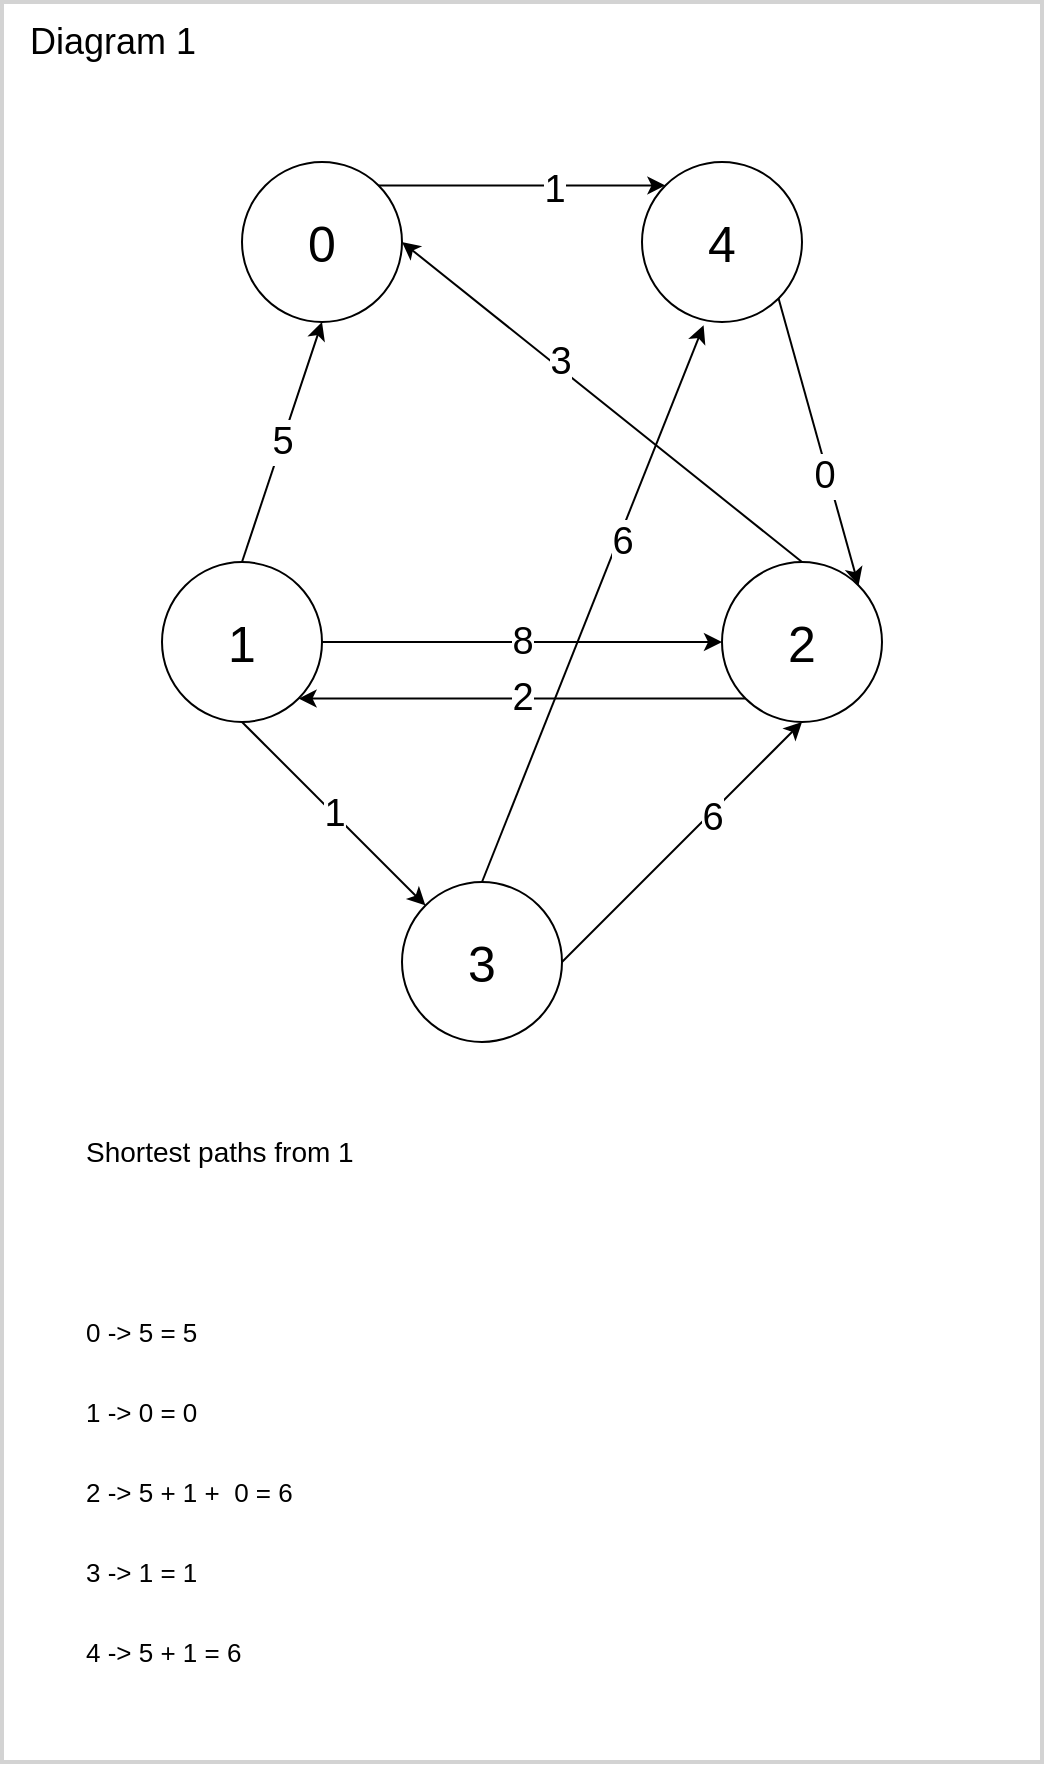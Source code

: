 <mxfile version="24.0.4" type="device">
  <diagram name="Page-1" id="30xhAr4R3MA322TDzYgH">
    <mxGraphModel dx="1318" dy="2122" grid="1" gridSize="10" guides="1" tooltips="1" connect="1" arrows="1" fold="1" page="1" pageScale="1" pageWidth="850" pageHeight="1100" math="0" shadow="0">
      <root>
        <mxCell id="0" />
        <mxCell id="1" parent="0" />
        <mxCell id="RMwohGI3W19AXYFd8NoA-13" value="" style="rounded=0;whiteSpace=wrap;html=1;fillColor=none;strokeColor=#d3d3d3;strokeWidth=2;" parent="1" vertex="1">
          <mxGeometry y="-200" width="520" height="880" as="geometry" />
        </mxCell>
        <mxCell id="RMwohGI3W19AXYFd8NoA-1" value="1" style="ellipse;whiteSpace=wrap;html=1;aspect=fixed;fontSize=25;" parent="1" vertex="1">
          <mxGeometry x="80" y="80" width="80" height="80" as="geometry" />
        </mxCell>
        <mxCell id="RMwohGI3W19AXYFd8NoA-2" value="2" style="ellipse;whiteSpace=wrap;html=1;aspect=fixed;fontSize=25;" parent="1" vertex="1">
          <mxGeometry x="360" y="80" width="80" height="80" as="geometry" />
        </mxCell>
        <mxCell id="RMwohGI3W19AXYFd8NoA-3" value="3" style="ellipse;whiteSpace=wrap;html=1;aspect=fixed;fontSize=25;" parent="1" vertex="1">
          <mxGeometry x="200" y="240" width="80" height="80" as="geometry" />
        </mxCell>
        <mxCell id="RMwohGI3W19AXYFd8NoA-4" value="4" style="ellipse;whiteSpace=wrap;html=1;aspect=fixed;fontSize=25;" parent="1" vertex="1">
          <mxGeometry x="320" y="-120" width="80" height="80" as="geometry" />
        </mxCell>
        <mxCell id="RMwohGI3W19AXYFd8NoA-5" value="0" style="ellipse;whiteSpace=wrap;html=1;aspect=fixed;fontSize=25;" parent="1" vertex="1">
          <mxGeometry x="120" y="-120" width="80" height="80" as="geometry" />
        </mxCell>
        <mxCell id="RMwohGI3W19AXYFd8NoA-7" value="5" style="endArrow=classic;html=1;rounded=0;exitX=0.5;exitY=0;exitDx=0;exitDy=0;entryX=0.5;entryY=1;entryDx=0;entryDy=0;fontSize=19;" parent="1" source="RMwohGI3W19AXYFd8NoA-1" target="RMwohGI3W19AXYFd8NoA-5" edge="1">
          <mxGeometry width="50" height="50" relative="1" as="geometry">
            <mxPoint x="180" y="70" as="sourcePoint" />
            <mxPoint x="230" y="20" as="targetPoint" />
          </mxGeometry>
        </mxCell>
        <mxCell id="RMwohGI3W19AXYFd8NoA-8" value="8" style="endArrow=classic;html=1;rounded=0;exitX=1;exitY=0.5;exitDx=0;exitDy=0;entryX=0;entryY=0.5;entryDx=0;entryDy=0;fontSize=19;" parent="1" source="RMwohGI3W19AXYFd8NoA-1" target="RMwohGI3W19AXYFd8NoA-2" edge="1">
          <mxGeometry width="50" height="50" relative="1" as="geometry">
            <mxPoint x="230" y="140" as="sourcePoint" />
            <mxPoint x="270" y="20" as="targetPoint" />
          </mxGeometry>
        </mxCell>
        <mxCell id="RMwohGI3W19AXYFd8NoA-9" value="6" style="endArrow=classic;html=1;rounded=0;exitX=0.5;exitY=0;exitDx=0;exitDy=0;entryX=0.385;entryY=1.02;entryDx=0;entryDy=0;fontSize=19;entryPerimeter=0;" parent="1" source="RMwohGI3W19AXYFd8NoA-3" target="RMwohGI3W19AXYFd8NoA-4" edge="1">
          <mxGeometry x="0.227" y="-2" width="50" height="50" relative="1" as="geometry">
            <mxPoint x="170" y="130" as="sourcePoint" />
            <mxPoint x="370" y="130" as="targetPoint" />
            <mxPoint as="offset" />
          </mxGeometry>
        </mxCell>
        <mxCell id="RMwohGI3W19AXYFd8NoA-10" value="3" style="endArrow=classic;html=1;rounded=0;exitX=0.5;exitY=0;exitDx=0;exitDy=0;fontSize=19;entryX=1;entryY=0.5;entryDx=0;entryDy=0;" parent="1" source="RMwohGI3W19AXYFd8NoA-2" target="RMwohGI3W19AXYFd8NoA-5" edge="1">
          <mxGeometry x="0.227" y="-2" width="50" height="50" relative="1" as="geometry">
            <mxPoint x="250" y="250" as="sourcePoint" />
            <mxPoint x="210" y="-70" as="targetPoint" />
            <mxPoint as="offset" />
          </mxGeometry>
        </mxCell>
        <mxCell id="RMwohGI3W19AXYFd8NoA-11" value="6" style="endArrow=classic;html=1;rounded=0;exitX=1;exitY=0.5;exitDx=0;exitDy=0;entryX=0.5;entryY=1;entryDx=0;entryDy=0;fontSize=19;" parent="1" source="RMwohGI3W19AXYFd8NoA-3" target="RMwohGI3W19AXYFd8NoA-2" edge="1">
          <mxGeometry x="0.227" y="-2" width="50" height="50" relative="1" as="geometry">
            <mxPoint x="450" y="518" as="sourcePoint" />
            <mxPoint x="561" y="240" as="targetPoint" />
            <mxPoint as="offset" />
          </mxGeometry>
        </mxCell>
        <mxCell id="RMwohGI3W19AXYFd8NoA-12" value="2" style="endArrow=classic;html=1;rounded=0;exitX=0;exitY=1;exitDx=0;exitDy=0;entryX=1;entryY=1;entryDx=0;entryDy=0;fontSize=19;" parent="1" source="RMwohGI3W19AXYFd8NoA-2" target="RMwohGI3W19AXYFd8NoA-1" edge="1">
          <mxGeometry width="50" height="50" relative="1" as="geometry">
            <mxPoint x="170" y="130" as="sourcePoint" />
            <mxPoint x="370" y="130" as="targetPoint" />
          </mxGeometry>
        </mxCell>
        <mxCell id="RMwohGI3W19AXYFd8NoA-14" value="Diagram 1" style="text;html=1;align=center;verticalAlign=middle;resizable=0;points=[];autosize=1;strokeColor=none;fillColor=none;fontSize=18;" parent="1" vertex="1">
          <mxGeometry y="-200" width="110" height="40" as="geometry" />
        </mxCell>
        <mxCell id="tXDEcrTbc7F6rxbi80S2-1" value="Shortest paths from 1" style="text;html=1;align=left;verticalAlign=middle;resizable=0;points=[];autosize=1;strokeColor=none;fillColor=none;fontSize=14;" parent="1" vertex="1">
          <mxGeometry x="40" y="360" width="160" height="30" as="geometry" />
        </mxCell>
        <mxCell id="tXDEcrTbc7F6rxbi80S2-2" value="0 -&amp;gt; 5 = 5" style="text;html=1;align=left;verticalAlign=middle;resizable=0;points=[];autosize=1;strokeColor=none;fillColor=none;fontSize=13;" parent="1" vertex="1">
          <mxGeometry x="40" y="450" width="80" height="30" as="geometry" />
        </mxCell>
        <mxCell id="tXDEcrTbc7F6rxbi80S2-3" value="2 -&amp;gt; 5 + 1 +&amp;nbsp; 0 = 6" style="text;html=1;align=left;verticalAlign=middle;resizable=0;points=[];autosize=1;strokeColor=none;fillColor=none;fontSize=13;" parent="1" vertex="1">
          <mxGeometry x="40" y="530" width="130" height="30" as="geometry" />
        </mxCell>
        <mxCell id="tXDEcrTbc7F6rxbi80S2-4" value="1" style="endArrow=classic;html=1;rounded=0;exitX=1;exitY=0;exitDx=0;exitDy=0;fontSize=19;entryX=0;entryY=0;entryDx=0;entryDy=0;" parent="1" source="RMwohGI3W19AXYFd8NoA-5" target="RMwohGI3W19AXYFd8NoA-4" edge="1">
          <mxGeometry x="0.227" y="-2" width="50" height="50" relative="1" as="geometry">
            <mxPoint x="410" y="90" as="sourcePoint" />
            <mxPoint x="210" y="-70" as="targetPoint" />
            <mxPoint as="offset" />
          </mxGeometry>
        </mxCell>
        <mxCell id="tXDEcrTbc7F6rxbi80S2-5" value="1" style="endArrow=classic;html=1;rounded=0;exitX=0.5;exitY=1;exitDx=0;exitDy=0;entryX=0;entryY=0;entryDx=0;entryDy=0;fontSize=19;" parent="1" source="RMwohGI3W19AXYFd8NoA-1" target="RMwohGI3W19AXYFd8NoA-3" edge="1">
          <mxGeometry width="50" height="50" relative="1" as="geometry">
            <mxPoint x="224" y="250" as="sourcePoint" />
            <mxPoint y="250" as="targetPoint" />
          </mxGeometry>
        </mxCell>
        <mxCell id="tXDEcrTbc7F6rxbi80S2-6" value="0" style="endArrow=classic;html=1;rounded=0;exitX=1;exitY=1;exitDx=0;exitDy=0;fontSize=19;entryX=1;entryY=0;entryDx=0;entryDy=0;" parent="1" source="RMwohGI3W19AXYFd8NoA-4" target="RMwohGI3W19AXYFd8NoA-2" edge="1">
          <mxGeometry x="0.227" y="-2" width="50" height="50" relative="1" as="geometry">
            <mxPoint x="328" y="30" as="sourcePoint" />
            <mxPoint x="472" y="30" as="targetPoint" />
            <mxPoint as="offset" />
          </mxGeometry>
        </mxCell>
        <mxCell id="tXDEcrTbc7F6rxbi80S2-7" value="3 -&amp;gt; 1 = 1" style="text;html=1;align=left;verticalAlign=middle;resizable=0;points=[];autosize=1;strokeColor=none;fillColor=none;fontSize=13;" parent="1" vertex="1">
          <mxGeometry x="40" y="570" width="80" height="30" as="geometry" />
        </mxCell>
        <mxCell id="tXDEcrTbc7F6rxbi80S2-8" value="4 -&amp;gt; 5 + 1 = 6" style="text;html=1;align=left;verticalAlign=middle;resizable=0;points=[];autosize=1;strokeColor=none;fillColor=none;fontSize=13;" parent="1" vertex="1">
          <mxGeometry x="40" y="610" width="100" height="30" as="geometry" />
        </mxCell>
        <mxCell id="VcXZEltzAJVbBO6-gzHq-1" value="1 -&amp;gt; 0 = 0" style="text;html=1;align=left;verticalAlign=middle;resizable=0;points=[];autosize=1;strokeColor=none;fillColor=none;fontSize=13;" vertex="1" parent="1">
          <mxGeometry x="40" y="490" width="80" height="30" as="geometry" />
        </mxCell>
      </root>
    </mxGraphModel>
  </diagram>
</mxfile>

